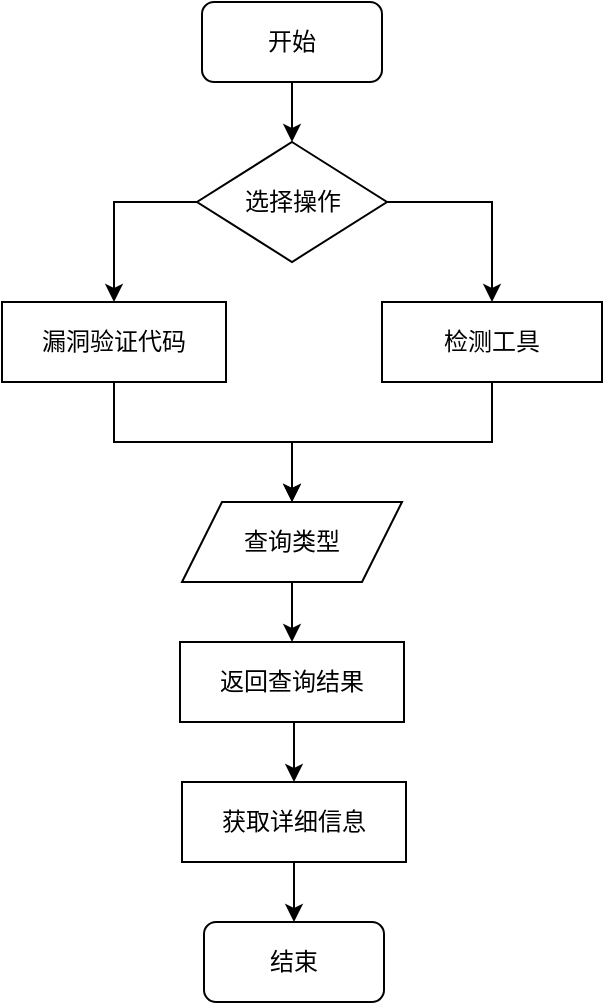 <mxfile version="20.8.16" type="github">
  <diagram name="第 1 页" id="IdTYEdSu9mO5k3NhyCVG">
    <mxGraphModel dx="702" dy="461" grid="1" gridSize="10" guides="1" tooltips="1" connect="1" arrows="1" fold="1" page="1" pageScale="1" pageWidth="827" pageHeight="1169" math="0" shadow="0">
      <root>
        <mxCell id="0" />
        <mxCell id="1" parent="0" />
        <mxCell id="rC-9TW8G2QCkbyy4OYIZ-16" style="edgeStyle=orthogonalEdgeStyle;rounded=0;orthogonalLoop=1;jettySize=auto;html=1;exitX=0.5;exitY=1;exitDx=0;exitDy=0;entryX=0.5;entryY=0;entryDx=0;entryDy=0;" edge="1" parent="1" source="rC-9TW8G2QCkbyy4OYIZ-1" target="rC-9TW8G2QCkbyy4OYIZ-2">
          <mxGeometry relative="1" as="geometry" />
        </mxCell>
        <mxCell id="rC-9TW8G2QCkbyy4OYIZ-1" value="开始" style="rounded=1;whiteSpace=wrap;html=1;" vertex="1" parent="1">
          <mxGeometry x="210" y="50" width="90" height="40" as="geometry" />
        </mxCell>
        <mxCell id="rC-9TW8G2QCkbyy4OYIZ-17" style="edgeStyle=orthogonalEdgeStyle;rounded=0;orthogonalLoop=1;jettySize=auto;html=1;exitX=0;exitY=0.5;exitDx=0;exitDy=0;entryX=0.5;entryY=0;entryDx=0;entryDy=0;" edge="1" parent="1" source="rC-9TW8G2QCkbyy4OYIZ-2" target="rC-9TW8G2QCkbyy4OYIZ-3">
          <mxGeometry relative="1" as="geometry" />
        </mxCell>
        <mxCell id="rC-9TW8G2QCkbyy4OYIZ-18" style="edgeStyle=orthogonalEdgeStyle;rounded=0;orthogonalLoop=1;jettySize=auto;html=1;exitX=1;exitY=0.5;exitDx=0;exitDy=0;entryX=0.5;entryY=0;entryDx=0;entryDy=0;" edge="1" parent="1" source="rC-9TW8G2QCkbyy4OYIZ-2" target="rC-9TW8G2QCkbyy4OYIZ-4">
          <mxGeometry relative="1" as="geometry" />
        </mxCell>
        <mxCell id="rC-9TW8G2QCkbyy4OYIZ-2" value="选择操作" style="rhombus;whiteSpace=wrap;html=1;" vertex="1" parent="1">
          <mxGeometry x="207.5" y="120" width="95" height="60" as="geometry" />
        </mxCell>
        <mxCell id="rC-9TW8G2QCkbyy4OYIZ-22" style="edgeStyle=orthogonalEdgeStyle;rounded=0;orthogonalLoop=1;jettySize=auto;html=1;exitX=0.5;exitY=1;exitDx=0;exitDy=0;" edge="1" parent="1" source="rC-9TW8G2QCkbyy4OYIZ-3" target="rC-9TW8G2QCkbyy4OYIZ-14">
          <mxGeometry relative="1" as="geometry" />
        </mxCell>
        <mxCell id="rC-9TW8G2QCkbyy4OYIZ-3" value="漏洞验证代码" style="rounded=0;whiteSpace=wrap;html=1;" vertex="1" parent="1">
          <mxGeometry x="110" y="200" width="112" height="40" as="geometry" />
        </mxCell>
        <mxCell id="rC-9TW8G2QCkbyy4OYIZ-24" style="edgeStyle=orthogonalEdgeStyle;rounded=0;orthogonalLoop=1;jettySize=auto;html=1;exitX=0.5;exitY=1;exitDx=0;exitDy=0;entryX=0.5;entryY=0;entryDx=0;entryDy=0;" edge="1" parent="1" source="rC-9TW8G2QCkbyy4OYIZ-4" target="rC-9TW8G2QCkbyy4OYIZ-14">
          <mxGeometry relative="1" as="geometry" />
        </mxCell>
        <mxCell id="rC-9TW8G2QCkbyy4OYIZ-4" value="检测工具" style="rounded=0;whiteSpace=wrap;html=1;" vertex="1" parent="1">
          <mxGeometry x="300" y="200" width="110" height="40" as="geometry" />
        </mxCell>
        <mxCell id="rC-9TW8G2QCkbyy4OYIZ-27" style="edgeStyle=orthogonalEdgeStyle;rounded=0;orthogonalLoop=1;jettySize=auto;html=1;exitX=0.5;exitY=1;exitDx=0;exitDy=0;entryX=0.5;entryY=0;entryDx=0;entryDy=0;" edge="1" parent="1" source="rC-9TW8G2QCkbyy4OYIZ-14" target="rC-9TW8G2QCkbyy4OYIZ-26">
          <mxGeometry relative="1" as="geometry" />
        </mxCell>
        <mxCell id="rC-9TW8G2QCkbyy4OYIZ-14" value="查询类型" style="shape=parallelogram;perimeter=parallelogramPerimeter;whiteSpace=wrap;html=1;fixedSize=1;" vertex="1" parent="1">
          <mxGeometry x="200" y="300" width="110" height="40" as="geometry" />
        </mxCell>
        <mxCell id="rC-9TW8G2QCkbyy4OYIZ-15" value="结束" style="rounded=1;whiteSpace=wrap;html=1;" vertex="1" parent="1">
          <mxGeometry x="211" y="510" width="90" height="40" as="geometry" />
        </mxCell>
        <mxCell id="rC-9TW8G2QCkbyy4OYIZ-30" style="edgeStyle=orthogonalEdgeStyle;rounded=0;orthogonalLoop=1;jettySize=auto;html=1;exitX=0.5;exitY=1;exitDx=0;exitDy=0;entryX=0.5;entryY=0;entryDx=0;entryDy=0;" edge="1" parent="1" source="rC-9TW8G2QCkbyy4OYIZ-26" target="rC-9TW8G2QCkbyy4OYIZ-29">
          <mxGeometry relative="1" as="geometry" />
        </mxCell>
        <mxCell id="rC-9TW8G2QCkbyy4OYIZ-26" value="返回查询结果" style="rounded=0;whiteSpace=wrap;html=1;" vertex="1" parent="1">
          <mxGeometry x="199" y="370" width="112" height="40" as="geometry" />
        </mxCell>
        <mxCell id="rC-9TW8G2QCkbyy4OYIZ-31" style="edgeStyle=orthogonalEdgeStyle;rounded=0;orthogonalLoop=1;jettySize=auto;html=1;exitX=0.5;exitY=1;exitDx=0;exitDy=0;entryX=0.5;entryY=0;entryDx=0;entryDy=0;" edge="1" parent="1" source="rC-9TW8G2QCkbyy4OYIZ-29" target="rC-9TW8G2QCkbyy4OYIZ-15">
          <mxGeometry relative="1" as="geometry" />
        </mxCell>
        <mxCell id="rC-9TW8G2QCkbyy4OYIZ-29" value="获取详细信息" style="rounded=0;whiteSpace=wrap;html=1;" vertex="1" parent="1">
          <mxGeometry x="200" y="440" width="112" height="40" as="geometry" />
        </mxCell>
      </root>
    </mxGraphModel>
  </diagram>
</mxfile>
